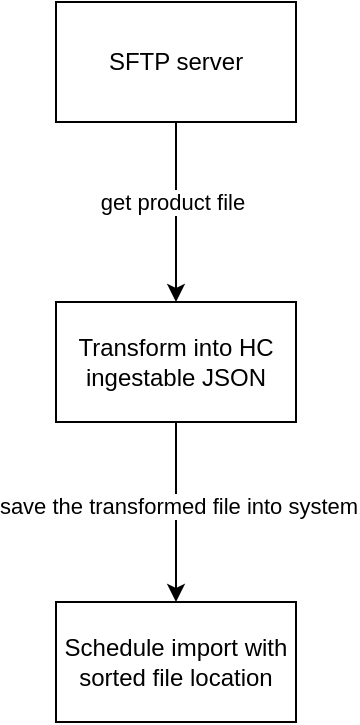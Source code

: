 <mxfile version="27.0.6">
  <diagram name="Page-1" id="EdHdbG7j1fMPCzqK27qr">
    <mxGraphModel dx="1426" dy="764" grid="1" gridSize="10" guides="1" tooltips="1" connect="1" arrows="1" fold="1" page="1" pageScale="1" pageWidth="850" pageHeight="1100" math="0" shadow="0">
      <root>
        <mxCell id="0" />
        <mxCell id="1" parent="0" />
        <mxCell id="UVKlSepk_DP5gRT3gJ2i-4" style="edgeStyle=orthogonalEdgeStyle;rounded=0;orthogonalLoop=1;jettySize=auto;html=1;entryX=0.5;entryY=0;entryDx=0;entryDy=0;" edge="1" parent="1" source="UVKlSepk_DP5gRT3gJ2i-1" target="UVKlSepk_DP5gRT3gJ2i-2">
          <mxGeometry relative="1" as="geometry" />
        </mxCell>
        <mxCell id="UVKlSepk_DP5gRT3gJ2i-6" value="get product file" style="edgeLabel;html=1;align=center;verticalAlign=middle;resizable=0;points=[];" vertex="1" connectable="0" parent="UVKlSepk_DP5gRT3gJ2i-4">
          <mxGeometry x="-0.111" y="-2" relative="1" as="geometry">
            <mxPoint as="offset" />
          </mxGeometry>
        </mxCell>
        <mxCell id="UVKlSepk_DP5gRT3gJ2i-1" value="SFTP server" style="rounded=0;whiteSpace=wrap;html=1;" vertex="1" parent="1">
          <mxGeometry x="380" y="220" width="120" height="60" as="geometry" />
        </mxCell>
        <mxCell id="UVKlSepk_DP5gRT3gJ2i-5" style="edgeStyle=orthogonalEdgeStyle;rounded=0;orthogonalLoop=1;jettySize=auto;html=1;entryX=0.5;entryY=0;entryDx=0;entryDy=0;" edge="1" parent="1" source="UVKlSepk_DP5gRT3gJ2i-2" target="UVKlSepk_DP5gRT3gJ2i-3">
          <mxGeometry relative="1" as="geometry" />
        </mxCell>
        <mxCell id="UVKlSepk_DP5gRT3gJ2i-7" value="save the transformed file into system" style="edgeLabel;html=1;align=center;verticalAlign=middle;resizable=0;points=[];" vertex="1" connectable="0" parent="UVKlSepk_DP5gRT3gJ2i-5">
          <mxGeometry x="-0.067" y="1" relative="1" as="geometry">
            <mxPoint as="offset" />
          </mxGeometry>
        </mxCell>
        <mxCell id="UVKlSepk_DP5gRT3gJ2i-2" value="Transform into HC ingestable JSON" style="rounded=0;whiteSpace=wrap;html=1;" vertex="1" parent="1">
          <mxGeometry x="380" y="370" width="120" height="60" as="geometry" />
        </mxCell>
        <mxCell id="UVKlSepk_DP5gRT3gJ2i-3" value="Schedule import with sorted file location" style="rounded=0;whiteSpace=wrap;html=1;" vertex="1" parent="1">
          <mxGeometry x="380" y="520" width="120" height="60" as="geometry" />
        </mxCell>
      </root>
    </mxGraphModel>
  </diagram>
</mxfile>
